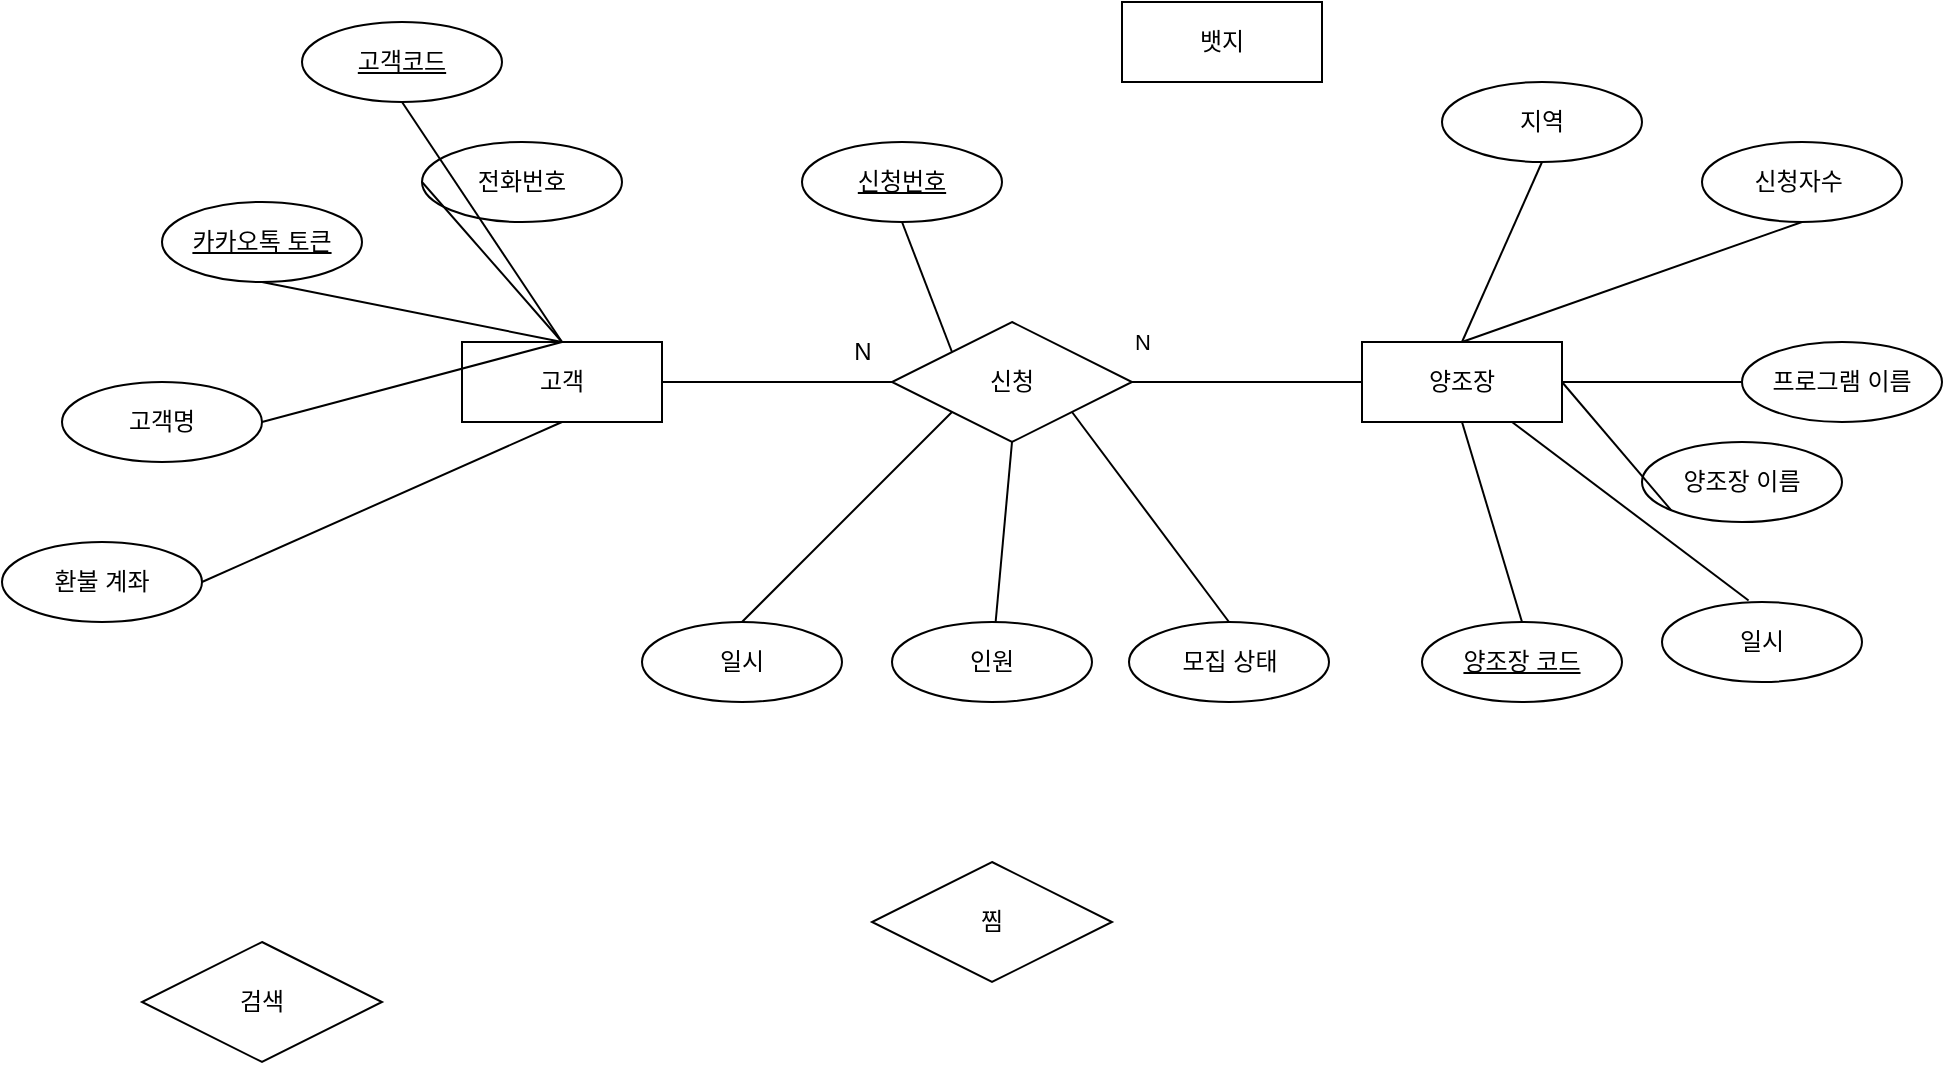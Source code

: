 <mxfile version="24.7.3" type="github" pages="2">
  <diagram name="페이지-1" id="Bsp12onA_xqV7UvDg2BH">
    <mxGraphModel dx="1710" dy="1926" grid="1" gridSize="10" guides="1" tooltips="1" connect="1" arrows="1" fold="1" page="1" pageScale="1" pageWidth="827" pageHeight="1169" math="0" shadow="0">
      <root>
        <mxCell id="0" />
        <mxCell id="1" parent="0" />
        <mxCell id="G7rOGNDQwOY-ZRssfHbT-2" value="고객" style="whiteSpace=wrap;html=1;align=center;" vertex="1" parent="1">
          <mxGeometry x="60" y="140" width="100" height="40" as="geometry" />
        </mxCell>
        <mxCell id="G7rOGNDQwOY-ZRssfHbT-4" value="양조장" style="whiteSpace=wrap;html=1;align=center;" vertex="1" parent="1">
          <mxGeometry x="510" y="140" width="100" height="40" as="geometry" />
        </mxCell>
        <mxCell id="G7rOGNDQwOY-ZRssfHbT-7" value="신청" style="shape=rhombus;perimeter=rhombusPerimeter;whiteSpace=wrap;html=1;align=center;" vertex="1" parent="1">
          <mxGeometry x="275" y="130" width="120" height="60" as="geometry" />
        </mxCell>
        <mxCell id="G7rOGNDQwOY-ZRssfHbT-8" value="찜" style="shape=rhombus;perimeter=rhombusPerimeter;whiteSpace=wrap;html=1;align=center;" vertex="1" parent="1">
          <mxGeometry x="265" y="400" width="120" height="60" as="geometry" />
        </mxCell>
        <mxCell id="G7rOGNDQwOY-ZRssfHbT-10" value="검색" style="shape=rhombus;perimeter=rhombusPerimeter;whiteSpace=wrap;html=1;align=center;" vertex="1" parent="1">
          <mxGeometry x="-100" y="440" width="120" height="60" as="geometry" />
        </mxCell>
        <mxCell id="G7rOGNDQwOY-ZRssfHbT-12" value="뱃지" style="whiteSpace=wrap;html=1;align=center;" vertex="1" parent="1">
          <mxGeometry x="390" y="-30" width="100" height="40" as="geometry" />
        </mxCell>
        <mxCell id="G7rOGNDQwOY-ZRssfHbT-14" value="모집 상태" style="ellipse;whiteSpace=wrap;html=1;align=center;" vertex="1" parent="1">
          <mxGeometry x="393.5" y="280" width="100" height="40" as="geometry" />
        </mxCell>
        <mxCell id="G7rOGNDQwOY-ZRssfHbT-15" value="신청자수&amp;nbsp;" style="ellipse;whiteSpace=wrap;html=1;align=center;" vertex="1" parent="1">
          <mxGeometry x="680" y="40" width="100" height="40" as="geometry" />
        </mxCell>
        <mxCell id="G7rOGNDQwOY-ZRssfHbT-16" value="양조장 이름" style="ellipse;whiteSpace=wrap;html=1;align=center;" vertex="1" parent="1">
          <mxGeometry x="650" y="190" width="100" height="40" as="geometry" />
        </mxCell>
        <mxCell id="G7rOGNDQwOY-ZRssfHbT-17" value="지역" style="ellipse;whiteSpace=wrap;html=1;align=center;" vertex="1" parent="1">
          <mxGeometry x="550" y="10" width="100" height="40" as="geometry" />
        </mxCell>
        <mxCell id="G7rOGNDQwOY-ZRssfHbT-18" value="프로그램 이름" style="ellipse;whiteSpace=wrap;html=1;align=center;" vertex="1" parent="1">
          <mxGeometry x="700" y="140" width="100" height="40" as="geometry" />
        </mxCell>
        <mxCell id="G7rOGNDQwOY-ZRssfHbT-21" value="일시" style="ellipse;whiteSpace=wrap;html=1;align=center;" vertex="1" parent="1">
          <mxGeometry x="150" y="280" width="100" height="40" as="geometry" />
        </mxCell>
        <mxCell id="G7rOGNDQwOY-ZRssfHbT-22" value="인원" style="ellipse;whiteSpace=wrap;html=1;align=center;" vertex="1" parent="1">
          <mxGeometry x="275" y="280" width="100" height="40" as="geometry" />
        </mxCell>
        <mxCell id="G7rOGNDQwOY-ZRssfHbT-23" value="" style="endArrow=none;html=1;rounded=0;exitX=0.5;exitY=0;exitDx=0;exitDy=0;entryX=0.5;entryY=1;entryDx=0;entryDy=0;" edge="1" parent="1" source="G7rOGNDQwOY-ZRssfHbT-4" target="G7rOGNDQwOY-ZRssfHbT-15">
          <mxGeometry relative="1" as="geometry">
            <mxPoint x="600" y="-50" as="sourcePoint" />
            <mxPoint x="760" y="-50" as="targetPoint" />
          </mxGeometry>
        </mxCell>
        <mxCell id="G7rOGNDQwOY-ZRssfHbT-24" value="" style="endArrow=none;html=1;rounded=0;exitX=0.5;exitY=0;exitDx=0;exitDy=0;entryX=0.5;entryY=1;entryDx=0;entryDy=0;" edge="1" parent="1" source="G7rOGNDQwOY-ZRssfHbT-4" target="G7rOGNDQwOY-ZRssfHbT-17">
          <mxGeometry relative="1" as="geometry">
            <mxPoint x="620" y="140" as="sourcePoint" />
            <mxPoint x="600" y="70" as="targetPoint" />
          </mxGeometry>
        </mxCell>
        <mxCell id="G7rOGNDQwOY-ZRssfHbT-26" value="" style="endArrow=none;html=1;rounded=0;exitX=1;exitY=0.5;exitDx=0;exitDy=0;entryX=0;entryY=1;entryDx=0;entryDy=0;" edge="1" parent="1" source="G7rOGNDQwOY-ZRssfHbT-4" target="G7rOGNDQwOY-ZRssfHbT-16">
          <mxGeometry relative="1" as="geometry">
            <mxPoint x="440" y="245" as="sourcePoint" />
            <mxPoint x="600" y="200" as="targetPoint" />
          </mxGeometry>
        </mxCell>
        <mxCell id="G7rOGNDQwOY-ZRssfHbT-28" value="" style="endArrow=none;html=1;rounded=0;entryX=0;entryY=0.5;entryDx=0;entryDy=0;exitX=1;exitY=0.5;exitDx=0;exitDy=0;" edge="1" parent="1" source="G7rOGNDQwOY-ZRssfHbT-4" target="G7rOGNDQwOY-ZRssfHbT-18">
          <mxGeometry relative="1" as="geometry">
            <mxPoint x="570" y="130" as="sourcePoint" />
            <mxPoint x="720" y="190" as="targetPoint" />
          </mxGeometry>
        </mxCell>
        <mxCell id="G7rOGNDQwOY-ZRssfHbT-29" value="" style="endArrow=none;html=1;rounded=0;entryX=0;entryY=0.5;entryDx=0;entryDy=0;" edge="1" parent="1" target="G7rOGNDQwOY-ZRssfHbT-7">
          <mxGeometry relative="1" as="geometry">
            <mxPoint x="160" y="160" as="sourcePoint" />
            <mxPoint x="395" y="150" as="targetPoint" />
          </mxGeometry>
        </mxCell>
        <mxCell id="G7rOGNDQwOY-ZRssfHbT-30" value="양조장 코드" style="ellipse;whiteSpace=wrap;html=1;align=center;fontStyle=4;" vertex="1" parent="1">
          <mxGeometry x="540" y="280" width="100" height="40" as="geometry" />
        </mxCell>
        <mxCell id="G7rOGNDQwOY-ZRssfHbT-31" value="" style="endArrow=none;html=1;rounded=0;exitX=0.5;exitY=1;exitDx=0;exitDy=0;entryX=0.5;entryY=0;entryDx=0;entryDy=0;" edge="1" parent="1" source="G7rOGNDQwOY-ZRssfHbT-4" target="G7rOGNDQwOY-ZRssfHbT-30">
          <mxGeometry relative="1" as="geometry">
            <mxPoint x="562.5" y="216" as="sourcePoint" />
            <mxPoint x="617.5" y="280" as="targetPoint" />
          </mxGeometry>
        </mxCell>
        <mxCell id="G7rOGNDQwOY-ZRssfHbT-34" value="고객명" style="ellipse;whiteSpace=wrap;html=1;align=center;" vertex="1" parent="1">
          <mxGeometry x="-140" y="160" width="100" height="40" as="geometry" />
        </mxCell>
        <mxCell id="G7rOGNDQwOY-ZRssfHbT-35" value="전화번호" style="ellipse;whiteSpace=wrap;html=1;align=center;" vertex="1" parent="1">
          <mxGeometry x="40" y="40" width="100" height="40" as="geometry" />
        </mxCell>
        <mxCell id="G7rOGNDQwOY-ZRssfHbT-36" value="환불 계좌" style="ellipse;whiteSpace=wrap;html=1;align=center;" vertex="1" parent="1">
          <mxGeometry x="-170" y="240" width="100" height="40" as="geometry" />
        </mxCell>
        <mxCell id="G7rOGNDQwOY-ZRssfHbT-37" value="" style="endArrow=none;html=1;rounded=0;exitX=1;exitY=0.5;exitDx=0;exitDy=0;entryX=0.5;entryY=0;entryDx=0;entryDy=0;" edge="1" parent="1" source="G7rOGNDQwOY-ZRssfHbT-34" target="G7rOGNDQwOY-ZRssfHbT-2">
          <mxGeometry relative="1" as="geometry">
            <mxPoint x="10" y="200" as="sourcePoint" />
            <mxPoint x="170" y="200" as="targetPoint" />
          </mxGeometry>
        </mxCell>
        <mxCell id="G7rOGNDQwOY-ZRssfHbT-39" value="" style="endArrow=none;html=1;rounded=0;exitX=0.5;exitY=1;exitDx=0;exitDy=0;entryX=0.5;entryY=0;entryDx=0;entryDy=0;" edge="1" parent="1" source="G7rOGNDQwOY-ZRssfHbT-44" target="G7rOGNDQwOY-ZRssfHbT-2">
          <mxGeometry relative="1" as="geometry">
            <mxPoint x="30" y="70" as="sourcePoint" />
            <mxPoint x="150" y="100" as="targetPoint" />
          </mxGeometry>
        </mxCell>
        <mxCell id="G7rOGNDQwOY-ZRssfHbT-40" value="" style="endArrow=none;html=1;rounded=0;exitX=0.5;exitY=0;exitDx=0;exitDy=0;entryX=0.5;entryY=1;entryDx=0;entryDy=0;" edge="1" parent="1" source="G7rOGNDQwOY-ZRssfHbT-2" target="G7rOGNDQwOY-ZRssfHbT-43">
          <mxGeometry relative="1" as="geometry">
            <mxPoint x="170" y="220" as="sourcePoint" />
            <mxPoint x="170" y="70" as="targetPoint" />
          </mxGeometry>
        </mxCell>
        <mxCell id="G7rOGNDQwOY-ZRssfHbT-41" value="" style="endArrow=none;html=1;rounded=0;exitX=0.5;exitY=0;exitDx=0;exitDy=0;entryX=0;entryY=0.5;entryDx=0;entryDy=0;" edge="1" parent="1" source="G7rOGNDQwOY-ZRssfHbT-2" target="G7rOGNDQwOY-ZRssfHbT-35">
          <mxGeometry relative="1" as="geometry">
            <mxPoint x="80" y="210" as="sourcePoint" />
            <mxPoint x="170" y="230" as="targetPoint" />
          </mxGeometry>
        </mxCell>
        <mxCell id="G7rOGNDQwOY-ZRssfHbT-42" value="" style="endArrow=none;html=1;rounded=0;exitX=1;exitY=0.5;exitDx=0;exitDy=0;entryX=0.5;entryY=1;entryDx=0;entryDy=0;" edge="1" parent="1" source="G7rOGNDQwOY-ZRssfHbT-36" target="G7rOGNDQwOY-ZRssfHbT-2">
          <mxGeometry relative="1" as="geometry">
            <mxPoint x="70" y="170" as="sourcePoint" />
            <mxPoint x="160" y="190" as="targetPoint" />
          </mxGeometry>
        </mxCell>
        <mxCell id="G7rOGNDQwOY-ZRssfHbT-43" value="고객코드" style="ellipse;whiteSpace=wrap;html=1;align=center;fontStyle=4;" vertex="1" parent="1">
          <mxGeometry x="-20" y="-20" width="100" height="40" as="geometry" />
        </mxCell>
        <mxCell id="G7rOGNDQwOY-ZRssfHbT-44" value="카카오톡 토큰" style="ellipse;whiteSpace=wrap;html=1;align=center;fontStyle=4;" vertex="1" parent="1">
          <mxGeometry x="-90" y="70" width="100" height="40" as="geometry" />
        </mxCell>
        <mxCell id="G7rOGNDQwOY-ZRssfHbT-45" value="" style="endArrow=none;html=1;rounded=0;exitX=1;exitY=0.5;exitDx=0;exitDy=0;" edge="1" parent="1" source="G7rOGNDQwOY-ZRssfHbT-7" target="G7rOGNDQwOY-ZRssfHbT-4">
          <mxGeometry relative="1" as="geometry">
            <mxPoint x="220" y="200" as="sourcePoint" />
            <mxPoint x="380" y="200" as="targetPoint" />
          </mxGeometry>
        </mxCell>
        <mxCell id="G7rOGNDQwOY-ZRssfHbT-49" value="N" style="edgeLabel;html=1;align=center;verticalAlign=middle;resizable=0;points=[];" vertex="1" connectable="0" parent="G7rOGNDQwOY-ZRssfHbT-45">
          <mxGeometry x="-0.552" y="-4" relative="1" as="geometry">
            <mxPoint x="-21" y="-24" as="offset" />
          </mxGeometry>
        </mxCell>
        <mxCell id="G7rOGNDQwOY-ZRssfHbT-46" value="일시" style="ellipse;whiteSpace=wrap;html=1;align=center;" vertex="1" parent="1">
          <mxGeometry x="660" y="270" width="100" height="40" as="geometry" />
        </mxCell>
        <mxCell id="G7rOGNDQwOY-ZRssfHbT-47" value="" style="endArrow=none;html=1;rounded=0;exitX=0.75;exitY=1;exitDx=0;exitDy=0;entryX=0.433;entryY=-0.019;entryDx=0;entryDy=0;entryPerimeter=0;" edge="1" parent="1" source="G7rOGNDQwOY-ZRssfHbT-4" target="G7rOGNDQwOY-ZRssfHbT-46">
          <mxGeometry relative="1" as="geometry">
            <mxPoint x="330" y="240" as="sourcePoint" />
            <mxPoint x="490" y="240" as="targetPoint" />
          </mxGeometry>
        </mxCell>
        <mxCell id="G7rOGNDQwOY-ZRssfHbT-48" value="N" style="text;html=1;align=center;verticalAlign=middle;resizable=0;points=[];autosize=1;strokeColor=none;fillColor=none;" vertex="1" parent="1">
          <mxGeometry x="245" y="130" width="30" height="30" as="geometry" />
        </mxCell>
        <mxCell id="G7rOGNDQwOY-ZRssfHbT-50" value="" style="endArrow=none;html=1;rounded=0;exitX=1;exitY=1;exitDx=0;exitDy=0;entryX=0.5;entryY=0;entryDx=0;entryDy=0;" edge="1" parent="1" source="G7rOGNDQwOY-ZRssfHbT-7" target="G7rOGNDQwOY-ZRssfHbT-14">
          <mxGeometry relative="1" as="geometry">
            <mxPoint x="440" y="200" as="sourcePoint" />
            <mxPoint x="470" y="300" as="targetPoint" />
          </mxGeometry>
        </mxCell>
        <mxCell id="G7rOGNDQwOY-ZRssfHbT-51" value="" style="endArrow=none;html=1;rounded=0;exitX=0.5;exitY=1;exitDx=0;exitDy=0;" edge="1" parent="1" source="G7rOGNDQwOY-ZRssfHbT-7" target="G7rOGNDQwOY-ZRssfHbT-22">
          <mxGeometry relative="1" as="geometry">
            <mxPoint x="375" y="210" as="sourcePoint" />
            <mxPoint x="405" y="310" as="targetPoint" />
          </mxGeometry>
        </mxCell>
        <mxCell id="G7rOGNDQwOY-ZRssfHbT-52" value="" style="endArrow=none;html=1;rounded=0;exitX=0;exitY=1;exitDx=0;exitDy=0;entryX=0.5;entryY=0;entryDx=0;entryDy=0;" edge="1" parent="1" source="G7rOGNDQwOY-ZRssfHbT-7" target="G7rOGNDQwOY-ZRssfHbT-21">
          <mxGeometry relative="1" as="geometry">
            <mxPoint x="245" y="220" as="sourcePoint" />
            <mxPoint x="275" y="320" as="targetPoint" />
          </mxGeometry>
        </mxCell>
        <mxCell id="G7rOGNDQwOY-ZRssfHbT-53" value="신청번호" style="ellipse;whiteSpace=wrap;html=1;align=center;fontStyle=4;" vertex="1" parent="1">
          <mxGeometry x="230" y="40" width="100" height="40" as="geometry" />
        </mxCell>
        <mxCell id="G7rOGNDQwOY-ZRssfHbT-54" value="" style="endArrow=none;html=1;rounded=0;exitX=0;exitY=0;exitDx=0;exitDy=0;entryX=0.5;entryY=1;entryDx=0;entryDy=0;" edge="1" parent="1" source="G7rOGNDQwOY-ZRssfHbT-7" target="G7rOGNDQwOY-ZRssfHbT-53">
          <mxGeometry relative="1" as="geometry">
            <mxPoint x="315" y="185" as="sourcePoint" />
            <mxPoint x="210" y="290" as="targetPoint" />
          </mxGeometry>
        </mxCell>
      </root>
    </mxGraphModel>
  </diagram>
  <diagram id="UHWGhuAb5Kh6q3SUySYL" name="페이지-2">
    <mxGraphModel dx="1761" dy="636" grid="1" gridSize="10" guides="1" tooltips="1" connect="1" arrows="1" fold="1" page="1" pageScale="1" pageWidth="827" pageHeight="1169" math="0" shadow="0">
      <root>
        <mxCell id="0" />
        <mxCell id="1" parent="0" />
        <mxCell id="tgbKhsKqeBOY08sB5KCQ-1" value="신청" style="shape=table;startSize=30;container=1;collapsible=1;childLayout=tableLayout;fixedRows=1;rowLines=0;fontStyle=1;align=center;resizeLast=1;html=1;" vertex="1" parent="1">
          <mxGeometry x="200" y="190" width="180" height="210" as="geometry">
            <mxRectangle x="200" y="190" width="60" height="30" as="alternateBounds" />
          </mxGeometry>
        </mxCell>
        <mxCell id="tgbKhsKqeBOY08sB5KCQ-2" value="" style="shape=tableRow;horizontal=0;startSize=0;swimlaneHead=0;swimlaneBody=0;fillColor=none;collapsible=0;dropTarget=0;points=[[0,0.5],[1,0.5]];portConstraint=eastwest;top=0;left=0;right=0;bottom=1;" vertex="1" parent="tgbKhsKqeBOY08sB5KCQ-1">
          <mxGeometry y="30" width="180" height="30" as="geometry" />
        </mxCell>
        <mxCell id="tgbKhsKqeBOY08sB5KCQ-3" value="PK" style="shape=partialRectangle;connectable=0;fillColor=none;top=0;left=0;bottom=0;right=0;fontStyle=1;overflow=hidden;whiteSpace=wrap;html=1;" vertex="1" parent="tgbKhsKqeBOY08sB5KCQ-2">
          <mxGeometry width="30" height="30" as="geometry">
            <mxRectangle width="30" height="30" as="alternateBounds" />
          </mxGeometry>
        </mxCell>
        <mxCell id="tgbKhsKqeBOY08sB5KCQ-4" value="신청번호" style="shape=partialRectangle;connectable=0;fillColor=none;top=0;left=0;bottom=0;right=0;align=left;spacingLeft=6;fontStyle=5;overflow=hidden;whiteSpace=wrap;html=1;" vertex="1" parent="tgbKhsKqeBOY08sB5KCQ-2">
          <mxGeometry x="30" width="150" height="30" as="geometry">
            <mxRectangle width="150" height="30" as="alternateBounds" />
          </mxGeometry>
        </mxCell>
        <mxCell id="tgbKhsKqeBOY08sB5KCQ-5" value="" style="shape=tableRow;horizontal=0;startSize=0;swimlaneHead=0;swimlaneBody=0;fillColor=none;collapsible=0;dropTarget=0;points=[[0,0.5],[1,0.5]];portConstraint=eastwest;top=0;left=0;right=0;bottom=0;" vertex="1" parent="tgbKhsKqeBOY08sB5KCQ-1">
          <mxGeometry y="60" width="180" height="30" as="geometry" />
        </mxCell>
        <mxCell id="tgbKhsKqeBOY08sB5KCQ-6" value="" style="shape=partialRectangle;connectable=0;fillColor=none;top=0;left=0;bottom=0;right=0;editable=1;overflow=hidden;whiteSpace=wrap;html=1;" vertex="1" parent="tgbKhsKqeBOY08sB5KCQ-5">
          <mxGeometry width="30" height="30" as="geometry">
            <mxRectangle width="30" height="30" as="alternateBounds" />
          </mxGeometry>
        </mxCell>
        <mxCell id="tgbKhsKqeBOY08sB5KCQ-7" value="신청 일자" style="shape=partialRectangle;connectable=0;fillColor=none;top=0;left=0;bottom=0;right=0;align=left;spacingLeft=6;overflow=hidden;whiteSpace=wrap;html=1;" vertex="1" parent="tgbKhsKqeBOY08sB5KCQ-5">
          <mxGeometry x="30" width="150" height="30" as="geometry">
            <mxRectangle width="150" height="30" as="alternateBounds" />
          </mxGeometry>
        </mxCell>
        <mxCell id="tgbKhsKqeBOY08sB5KCQ-8" value="" style="shape=tableRow;horizontal=0;startSize=0;swimlaneHead=0;swimlaneBody=0;fillColor=none;collapsible=0;dropTarget=0;points=[[0,0.5],[1,0.5]];portConstraint=eastwest;top=0;left=0;right=0;bottom=0;" vertex="1" parent="tgbKhsKqeBOY08sB5KCQ-1">
          <mxGeometry y="90" width="180" height="30" as="geometry" />
        </mxCell>
        <mxCell id="tgbKhsKqeBOY08sB5KCQ-9" value="" style="shape=partialRectangle;connectable=0;fillColor=none;top=0;left=0;bottom=0;right=0;editable=1;overflow=hidden;whiteSpace=wrap;html=1;" vertex="1" parent="tgbKhsKqeBOY08sB5KCQ-8">
          <mxGeometry width="30" height="30" as="geometry">
            <mxRectangle width="30" height="30" as="alternateBounds" />
          </mxGeometry>
        </mxCell>
        <mxCell id="tgbKhsKqeBOY08sB5KCQ-10" value="신청 인원" style="shape=partialRectangle;connectable=0;fillColor=none;top=0;left=0;bottom=0;right=0;align=left;spacingLeft=6;overflow=hidden;whiteSpace=wrap;html=1;" vertex="1" parent="tgbKhsKqeBOY08sB5KCQ-8">
          <mxGeometry x="30" width="150" height="30" as="geometry">
            <mxRectangle width="150" height="30" as="alternateBounds" />
          </mxGeometry>
        </mxCell>
        <mxCell id="tgbKhsKqeBOY08sB5KCQ-11" value="" style="shape=tableRow;horizontal=0;startSize=0;swimlaneHead=0;swimlaneBody=0;fillColor=none;collapsible=0;dropTarget=0;points=[[0,0.5],[1,0.5]];portConstraint=eastwest;top=0;left=0;right=0;bottom=0;strokeColor=inherit;" vertex="1" parent="tgbKhsKqeBOY08sB5KCQ-1">
          <mxGeometry y="120" width="180" height="30" as="geometry" />
        </mxCell>
        <mxCell id="tgbKhsKqeBOY08sB5KCQ-12" value="" style="shape=partialRectangle;connectable=0;fillColor=none;top=0;left=0;bottom=0;right=0;editable=1;overflow=hidden;whiteSpace=wrap;html=1;" vertex="1" parent="tgbKhsKqeBOY08sB5KCQ-11">
          <mxGeometry width="30" height="30" as="geometry">
            <mxRectangle width="30" height="30" as="alternateBounds" />
          </mxGeometry>
        </mxCell>
        <mxCell id="tgbKhsKqeBOY08sB5KCQ-13" value="모집 상태?" style="shape=partialRectangle;connectable=0;fillColor=none;top=0;left=0;bottom=0;right=0;align=left;spacingLeft=6;overflow=hidden;whiteSpace=wrap;html=1;" vertex="1" parent="tgbKhsKqeBOY08sB5KCQ-11">
          <mxGeometry x="30" width="150" height="30" as="geometry">
            <mxRectangle width="150" height="30" as="alternateBounds" />
          </mxGeometry>
        </mxCell>
        <mxCell id="tgbKhsKqeBOY08sB5KCQ-63" value="" style="shape=tableRow;horizontal=0;startSize=0;swimlaneHead=0;swimlaneBody=0;fillColor=none;collapsible=0;dropTarget=0;points=[[0,0.5],[1,0.5]];portConstraint=eastwest;top=0;left=0;right=0;bottom=0;" vertex="1" parent="tgbKhsKqeBOY08sB5KCQ-1">
          <mxGeometry y="150" width="180" height="30" as="geometry" />
        </mxCell>
        <mxCell id="tgbKhsKqeBOY08sB5KCQ-64" value="FK" style="shape=partialRectangle;connectable=0;fillColor=none;top=0;left=0;bottom=0;right=0;editable=1;overflow=hidden;whiteSpace=wrap;html=1;" vertex="1" parent="tgbKhsKqeBOY08sB5KCQ-63">
          <mxGeometry width="30" height="30" as="geometry">
            <mxRectangle width="30" height="30" as="alternateBounds" />
          </mxGeometry>
        </mxCell>
        <mxCell id="tgbKhsKqeBOY08sB5KCQ-65" value="양조장 번호" style="shape=partialRectangle;connectable=0;fillColor=none;top=0;left=0;bottom=0;right=0;align=left;spacingLeft=6;overflow=hidden;whiteSpace=wrap;html=1;" vertex="1" parent="tgbKhsKqeBOY08sB5KCQ-63">
          <mxGeometry x="30" width="150" height="30" as="geometry">
            <mxRectangle width="150" height="30" as="alternateBounds" />
          </mxGeometry>
        </mxCell>
        <mxCell id="tgbKhsKqeBOY08sB5KCQ-66" value="" style="shape=tableRow;horizontal=0;startSize=0;swimlaneHead=0;swimlaneBody=0;fillColor=none;collapsible=0;dropTarget=0;points=[[0,0.5],[1,0.5]];portConstraint=eastwest;top=0;left=0;right=0;bottom=0;" vertex="1" parent="tgbKhsKqeBOY08sB5KCQ-1">
          <mxGeometry y="180" width="180" height="30" as="geometry" />
        </mxCell>
        <mxCell id="tgbKhsKqeBOY08sB5KCQ-67" value="FK" style="shape=partialRectangle;connectable=0;fillColor=none;top=0;left=0;bottom=0;right=0;editable=1;overflow=hidden;whiteSpace=wrap;html=1;" vertex="1" parent="tgbKhsKqeBOY08sB5KCQ-66">
          <mxGeometry width="30" height="30" as="geometry">
            <mxRectangle width="30" height="30" as="alternateBounds" />
          </mxGeometry>
        </mxCell>
        <mxCell id="tgbKhsKqeBOY08sB5KCQ-68" value="회원번호" style="shape=partialRectangle;connectable=0;fillColor=none;top=0;left=0;bottom=0;right=0;align=left;spacingLeft=6;overflow=hidden;whiteSpace=wrap;html=1;" vertex="1" parent="tgbKhsKqeBOY08sB5KCQ-66">
          <mxGeometry x="30" width="150" height="30" as="geometry">
            <mxRectangle width="150" height="30" as="alternateBounds" />
          </mxGeometry>
        </mxCell>
        <mxCell id="tgbKhsKqeBOY08sB5KCQ-14" value="고객" style="shape=table;startSize=30;container=1;collapsible=1;childLayout=tableLayout;fixedRows=1;rowLines=0;fontStyle=1;align=center;resizeLast=1;html=1;" vertex="1" parent="1">
          <mxGeometry x="-80" y="190" width="180" height="210" as="geometry" />
        </mxCell>
        <mxCell id="tgbKhsKqeBOY08sB5KCQ-15" value="" style="shape=tableRow;horizontal=0;startSize=0;swimlaneHead=0;swimlaneBody=0;fillColor=none;collapsible=0;dropTarget=0;points=[[0,0.5],[1,0.5]];portConstraint=eastwest;top=0;left=0;right=0;bottom=1;" vertex="1" parent="tgbKhsKqeBOY08sB5KCQ-14">
          <mxGeometry y="30" width="180" height="30" as="geometry" />
        </mxCell>
        <mxCell id="tgbKhsKqeBOY08sB5KCQ-16" value="PK" style="shape=partialRectangle;connectable=0;fillColor=none;top=0;left=0;bottom=0;right=0;fontStyle=1;overflow=hidden;whiteSpace=wrap;html=1;" vertex="1" parent="tgbKhsKqeBOY08sB5KCQ-15">
          <mxGeometry width="30" height="30" as="geometry">
            <mxRectangle width="30" height="30" as="alternateBounds" />
          </mxGeometry>
        </mxCell>
        <mxCell id="tgbKhsKqeBOY08sB5KCQ-17" value="회원 번호" style="shape=partialRectangle;connectable=0;fillColor=none;top=0;left=0;bottom=0;right=0;align=left;spacingLeft=6;fontStyle=5;overflow=hidden;whiteSpace=wrap;html=1;" vertex="1" parent="tgbKhsKqeBOY08sB5KCQ-15">
          <mxGeometry x="30" width="150" height="30" as="geometry">
            <mxRectangle width="150" height="30" as="alternateBounds" />
          </mxGeometry>
        </mxCell>
        <mxCell id="tgbKhsKqeBOY08sB5KCQ-18" value="" style="shape=tableRow;horizontal=0;startSize=0;swimlaneHead=0;swimlaneBody=0;fillColor=none;collapsible=0;dropTarget=0;points=[[0,0.5],[1,0.5]];portConstraint=eastwest;top=0;left=0;right=0;bottom=0;" vertex="1" parent="tgbKhsKqeBOY08sB5KCQ-14">
          <mxGeometry y="60" width="180" height="30" as="geometry" />
        </mxCell>
        <mxCell id="tgbKhsKqeBOY08sB5KCQ-19" value="" style="shape=partialRectangle;connectable=0;fillColor=none;top=0;left=0;bottom=0;right=0;editable=1;overflow=hidden;whiteSpace=wrap;html=1;" vertex="1" parent="tgbKhsKqeBOY08sB5KCQ-18">
          <mxGeometry width="30" height="30" as="geometry">
            <mxRectangle width="30" height="30" as="alternateBounds" />
          </mxGeometry>
        </mxCell>
        <mxCell id="tgbKhsKqeBOY08sB5KCQ-20" value="전화번호" style="shape=partialRectangle;connectable=0;fillColor=none;top=0;left=0;bottom=0;right=0;align=left;spacingLeft=6;overflow=hidden;whiteSpace=wrap;html=1;" vertex="1" parent="tgbKhsKqeBOY08sB5KCQ-18">
          <mxGeometry x="30" width="150" height="30" as="geometry">
            <mxRectangle width="150" height="30" as="alternateBounds" />
          </mxGeometry>
        </mxCell>
        <mxCell id="tgbKhsKqeBOY08sB5KCQ-21" value="" style="shape=tableRow;horizontal=0;startSize=0;swimlaneHead=0;swimlaneBody=0;fillColor=none;collapsible=0;dropTarget=0;points=[[0,0.5],[1,0.5]];portConstraint=eastwest;top=0;left=0;right=0;bottom=0;" vertex="1" parent="tgbKhsKqeBOY08sB5KCQ-14">
          <mxGeometry y="90" width="180" height="30" as="geometry" />
        </mxCell>
        <mxCell id="tgbKhsKqeBOY08sB5KCQ-22" value="" style="shape=partialRectangle;connectable=0;fillColor=none;top=0;left=0;bottom=0;right=0;editable=1;overflow=hidden;whiteSpace=wrap;html=1;" vertex="1" parent="tgbKhsKqeBOY08sB5KCQ-21">
          <mxGeometry width="30" height="30" as="geometry">
            <mxRectangle width="30" height="30" as="alternateBounds" />
          </mxGeometry>
        </mxCell>
        <mxCell id="tgbKhsKqeBOY08sB5KCQ-23" value="뱃지" style="shape=partialRectangle;connectable=0;fillColor=none;top=0;left=0;bottom=0;right=0;align=left;spacingLeft=6;overflow=hidden;whiteSpace=wrap;html=1;" vertex="1" parent="tgbKhsKqeBOY08sB5KCQ-21">
          <mxGeometry x="30" width="150" height="30" as="geometry">
            <mxRectangle width="150" height="30" as="alternateBounds" />
          </mxGeometry>
        </mxCell>
        <mxCell id="tgbKhsKqeBOY08sB5KCQ-24" value="" style="shape=tableRow;horizontal=0;startSize=0;swimlaneHead=0;swimlaneBody=0;fillColor=none;collapsible=0;dropTarget=0;points=[[0,0.5],[1,0.5]];portConstraint=eastwest;top=0;left=0;right=0;bottom=0;" vertex="1" parent="tgbKhsKqeBOY08sB5KCQ-14">
          <mxGeometry y="120" width="180" height="30" as="geometry" />
        </mxCell>
        <mxCell id="tgbKhsKqeBOY08sB5KCQ-25" value="" style="shape=partialRectangle;connectable=0;fillColor=none;top=0;left=0;bottom=0;right=0;editable=1;overflow=hidden;whiteSpace=wrap;html=1;" vertex="1" parent="tgbKhsKqeBOY08sB5KCQ-24">
          <mxGeometry width="30" height="30" as="geometry">
            <mxRectangle width="30" height="30" as="alternateBounds" />
          </mxGeometry>
        </mxCell>
        <mxCell id="tgbKhsKqeBOY08sB5KCQ-26" value="고객명" style="shape=partialRectangle;connectable=0;fillColor=none;top=0;left=0;bottom=0;right=0;align=left;spacingLeft=6;overflow=hidden;whiteSpace=wrap;html=1;" vertex="1" parent="tgbKhsKqeBOY08sB5KCQ-24">
          <mxGeometry x="30" width="150" height="30" as="geometry">
            <mxRectangle width="150" height="30" as="alternateBounds" />
          </mxGeometry>
        </mxCell>
        <mxCell id="tgbKhsKqeBOY08sB5KCQ-54" value="" style="shape=tableRow;horizontal=0;startSize=0;swimlaneHead=0;swimlaneBody=0;fillColor=none;collapsible=0;dropTarget=0;points=[[0,0.5],[1,0.5]];portConstraint=eastwest;top=0;left=0;right=0;bottom=0;" vertex="1" parent="tgbKhsKqeBOY08sB5KCQ-14">
          <mxGeometry y="150" width="180" height="30" as="geometry" />
        </mxCell>
        <mxCell id="tgbKhsKqeBOY08sB5KCQ-55" value="" style="shape=partialRectangle;connectable=0;fillColor=none;top=0;left=0;bottom=0;right=0;editable=1;overflow=hidden;whiteSpace=wrap;html=1;" vertex="1" parent="tgbKhsKqeBOY08sB5KCQ-54">
          <mxGeometry width="30" height="30" as="geometry">
            <mxRectangle width="30" height="30" as="alternateBounds" />
          </mxGeometry>
        </mxCell>
        <mxCell id="tgbKhsKqeBOY08sB5KCQ-56" value="환불계좌" style="shape=partialRectangle;connectable=0;fillColor=none;top=0;left=0;bottom=0;right=0;align=left;spacingLeft=6;overflow=hidden;whiteSpace=wrap;html=1;" vertex="1" parent="tgbKhsKqeBOY08sB5KCQ-54">
          <mxGeometry x="30" width="150" height="30" as="geometry">
            <mxRectangle width="150" height="30" as="alternateBounds" />
          </mxGeometry>
        </mxCell>
        <mxCell id="tgbKhsKqeBOY08sB5KCQ-112" value="" style="shape=tableRow;horizontal=0;startSize=0;swimlaneHead=0;swimlaneBody=0;fillColor=none;collapsible=0;dropTarget=0;points=[[0,0.5],[1,0.5]];portConstraint=eastwest;top=0;left=0;right=0;bottom=0;" vertex="1" parent="tgbKhsKqeBOY08sB5KCQ-14">
          <mxGeometry y="180" width="180" height="30" as="geometry" />
        </mxCell>
        <mxCell id="tgbKhsKqeBOY08sB5KCQ-113" value="" style="shape=partialRectangle;connectable=0;fillColor=none;top=0;left=0;bottom=0;right=0;editable=1;overflow=hidden;whiteSpace=wrap;html=1;" vertex="1" parent="tgbKhsKqeBOY08sB5KCQ-112">
          <mxGeometry width="30" height="30" as="geometry">
            <mxRectangle width="30" height="30" as="alternateBounds" />
          </mxGeometry>
        </mxCell>
        <mxCell id="tgbKhsKqeBOY08sB5KCQ-114" value="카카오톡 토큰" style="shape=partialRectangle;connectable=0;fillColor=none;top=0;left=0;bottom=0;right=0;align=left;spacingLeft=6;overflow=hidden;whiteSpace=wrap;html=1;" vertex="1" parent="tgbKhsKqeBOY08sB5KCQ-112">
          <mxGeometry x="30" width="150" height="30" as="geometry">
            <mxRectangle width="150" height="30" as="alternateBounds" />
          </mxGeometry>
        </mxCell>
        <mxCell id="tgbKhsKqeBOY08sB5KCQ-28" value="찜" style="shape=table;startSize=30;container=1;collapsible=1;childLayout=tableLayout;fixedRows=1;rowLines=0;fontStyle=1;align=center;resizeLast=1;html=1;" vertex="1" parent="1">
          <mxGeometry x="200" y="500" width="180" height="120" as="geometry" />
        </mxCell>
        <mxCell id="tgbKhsKqeBOY08sB5KCQ-29" value="" style="shape=tableRow;horizontal=0;startSize=0;swimlaneHead=0;swimlaneBody=0;fillColor=none;collapsible=0;dropTarget=0;points=[[0,0.5],[1,0.5]];portConstraint=eastwest;top=0;left=0;right=0;bottom=1;" vertex="1" parent="tgbKhsKqeBOY08sB5KCQ-28">
          <mxGeometry y="30" width="180" height="30" as="geometry" />
        </mxCell>
        <mxCell id="tgbKhsKqeBOY08sB5KCQ-30" value="PK" style="shape=partialRectangle;connectable=0;fillColor=none;top=0;left=0;bottom=0;right=0;fontStyle=1;overflow=hidden;whiteSpace=wrap;html=1;" vertex="1" parent="tgbKhsKqeBOY08sB5KCQ-29">
          <mxGeometry width="30" height="30" as="geometry">
            <mxRectangle width="30" height="30" as="alternateBounds" />
          </mxGeometry>
        </mxCell>
        <mxCell id="tgbKhsKqeBOY08sB5KCQ-31" value="찜 번호" style="shape=partialRectangle;connectable=0;fillColor=none;top=0;left=0;bottom=0;right=0;align=left;spacingLeft=6;fontStyle=5;overflow=hidden;whiteSpace=wrap;html=1;" vertex="1" parent="tgbKhsKqeBOY08sB5KCQ-29">
          <mxGeometry x="30" width="150" height="30" as="geometry">
            <mxRectangle width="150" height="30" as="alternateBounds" />
          </mxGeometry>
        </mxCell>
        <mxCell id="tgbKhsKqeBOY08sB5KCQ-32" value="" style="shape=tableRow;horizontal=0;startSize=0;swimlaneHead=0;swimlaneBody=0;fillColor=none;collapsible=0;dropTarget=0;points=[[0,0.5],[1,0.5]];portConstraint=eastwest;top=0;left=0;right=0;bottom=0;" vertex="1" parent="tgbKhsKqeBOY08sB5KCQ-28">
          <mxGeometry y="60" width="180" height="30" as="geometry" />
        </mxCell>
        <mxCell id="tgbKhsKqeBOY08sB5KCQ-33" value="" style="shape=partialRectangle;connectable=0;fillColor=none;top=0;left=0;bottom=0;right=0;editable=1;overflow=hidden;whiteSpace=wrap;html=1;" vertex="1" parent="tgbKhsKqeBOY08sB5KCQ-32">
          <mxGeometry width="30" height="30" as="geometry">
            <mxRectangle width="30" height="30" as="alternateBounds" />
          </mxGeometry>
        </mxCell>
        <mxCell id="tgbKhsKqeBOY08sB5KCQ-34" value="양조장 번호" style="shape=partialRectangle;connectable=0;fillColor=none;top=0;left=0;bottom=0;right=0;align=left;spacingLeft=6;overflow=hidden;whiteSpace=wrap;html=1;" vertex="1" parent="tgbKhsKqeBOY08sB5KCQ-32">
          <mxGeometry x="30" width="150" height="30" as="geometry">
            <mxRectangle width="150" height="30" as="alternateBounds" />
          </mxGeometry>
        </mxCell>
        <mxCell id="tgbKhsKqeBOY08sB5KCQ-35" value="" style="shape=tableRow;horizontal=0;startSize=0;swimlaneHead=0;swimlaneBody=0;fillColor=none;collapsible=0;dropTarget=0;points=[[0,0.5],[1,0.5]];portConstraint=eastwest;top=0;left=0;right=0;bottom=0;" vertex="1" parent="tgbKhsKqeBOY08sB5KCQ-28">
          <mxGeometry y="90" width="180" height="30" as="geometry" />
        </mxCell>
        <mxCell id="tgbKhsKqeBOY08sB5KCQ-36" value="" style="shape=partialRectangle;connectable=0;fillColor=none;top=0;left=0;bottom=0;right=0;editable=1;overflow=hidden;whiteSpace=wrap;html=1;" vertex="1" parent="tgbKhsKqeBOY08sB5KCQ-35">
          <mxGeometry width="30" height="30" as="geometry">
            <mxRectangle width="30" height="30" as="alternateBounds" />
          </mxGeometry>
        </mxCell>
        <mxCell id="tgbKhsKqeBOY08sB5KCQ-37" value="회원 번호" style="shape=partialRectangle;connectable=0;fillColor=none;top=0;left=0;bottom=0;right=0;align=left;spacingLeft=6;overflow=hidden;whiteSpace=wrap;html=1;" vertex="1" parent="tgbKhsKqeBOY08sB5KCQ-35">
          <mxGeometry x="30" width="150" height="30" as="geometry">
            <mxRectangle width="150" height="30" as="alternateBounds" />
          </mxGeometry>
        </mxCell>
        <mxCell id="tgbKhsKqeBOY08sB5KCQ-41" value="양조장" style="shape=table;startSize=30;container=1;collapsible=1;childLayout=tableLayout;fixedRows=1;rowLines=0;fontStyle=1;align=center;resizeLast=1;html=1;" vertex="1" parent="1">
          <mxGeometry x="550" y="190" width="180" height="150" as="geometry" />
        </mxCell>
        <mxCell id="tgbKhsKqeBOY08sB5KCQ-42" value="" style="shape=tableRow;horizontal=0;startSize=0;swimlaneHead=0;swimlaneBody=0;fillColor=none;collapsible=0;dropTarget=0;points=[[0,0.5],[1,0.5]];portConstraint=eastwest;top=0;left=0;right=0;bottom=1;" vertex="1" parent="tgbKhsKqeBOY08sB5KCQ-41">
          <mxGeometry y="30" width="180" height="30" as="geometry" />
        </mxCell>
        <mxCell id="tgbKhsKqeBOY08sB5KCQ-43" value="PK" style="shape=partialRectangle;connectable=0;fillColor=none;top=0;left=0;bottom=0;right=0;fontStyle=1;overflow=hidden;whiteSpace=wrap;html=1;" vertex="1" parent="tgbKhsKqeBOY08sB5KCQ-42">
          <mxGeometry width="30" height="30" as="geometry">
            <mxRectangle width="30" height="30" as="alternateBounds" />
          </mxGeometry>
        </mxCell>
        <mxCell id="tgbKhsKqeBOY08sB5KCQ-44" value="양조장 번호" style="shape=partialRectangle;connectable=0;fillColor=none;top=0;left=0;bottom=0;right=0;align=left;spacingLeft=6;fontStyle=5;overflow=hidden;whiteSpace=wrap;html=1;" vertex="1" parent="tgbKhsKqeBOY08sB5KCQ-42">
          <mxGeometry x="30" width="150" height="30" as="geometry">
            <mxRectangle width="150" height="30" as="alternateBounds" />
          </mxGeometry>
        </mxCell>
        <mxCell id="tgbKhsKqeBOY08sB5KCQ-45" value="" style="shape=tableRow;horizontal=0;startSize=0;swimlaneHead=0;swimlaneBody=0;fillColor=none;collapsible=0;dropTarget=0;points=[[0,0.5],[1,0.5]];portConstraint=eastwest;top=0;left=0;right=0;bottom=0;" vertex="1" parent="tgbKhsKqeBOY08sB5KCQ-41">
          <mxGeometry y="60" width="180" height="30" as="geometry" />
        </mxCell>
        <mxCell id="tgbKhsKqeBOY08sB5KCQ-46" value="FK" style="shape=partialRectangle;connectable=0;fillColor=none;top=0;left=0;bottom=0;right=0;editable=1;overflow=hidden;whiteSpace=wrap;html=1;" vertex="1" parent="tgbKhsKqeBOY08sB5KCQ-45">
          <mxGeometry width="30" height="30" as="geometry">
            <mxRectangle width="30" height="30" as="alternateBounds" />
          </mxGeometry>
        </mxCell>
        <mxCell id="tgbKhsKqeBOY08sB5KCQ-47" value="양조장 정보" style="shape=partialRectangle;connectable=0;fillColor=none;top=0;left=0;bottom=0;right=0;align=left;spacingLeft=6;overflow=hidden;whiteSpace=wrap;html=1;" vertex="1" parent="tgbKhsKqeBOY08sB5KCQ-45">
          <mxGeometry x="30" width="150" height="30" as="geometry">
            <mxRectangle width="150" height="30" as="alternateBounds" />
          </mxGeometry>
        </mxCell>
        <mxCell id="tgbKhsKqeBOY08sB5KCQ-48" value="" style="shape=tableRow;horizontal=0;startSize=0;swimlaneHead=0;swimlaneBody=0;fillColor=none;collapsible=0;dropTarget=0;points=[[0,0.5],[1,0.5]];portConstraint=eastwest;top=0;left=0;right=0;bottom=0;" vertex="1" parent="tgbKhsKqeBOY08sB5KCQ-41">
          <mxGeometry y="90" width="180" height="30" as="geometry" />
        </mxCell>
        <mxCell id="tgbKhsKqeBOY08sB5KCQ-49" value="" style="shape=partialRectangle;connectable=0;fillColor=none;top=0;left=0;bottom=0;right=0;editable=1;overflow=hidden;whiteSpace=wrap;html=1;" vertex="1" parent="tgbKhsKqeBOY08sB5KCQ-48">
          <mxGeometry width="30" height="30" as="geometry">
            <mxRectangle width="30" height="30" as="alternateBounds" />
          </mxGeometry>
        </mxCell>
        <mxCell id="tgbKhsKqeBOY08sB5KCQ-50" value="신청인원?" style="shape=partialRectangle;connectable=0;fillColor=none;top=0;left=0;bottom=0;right=0;align=left;spacingLeft=6;overflow=hidden;whiteSpace=wrap;html=1;" vertex="1" parent="tgbKhsKqeBOY08sB5KCQ-48">
          <mxGeometry x="30" width="150" height="30" as="geometry">
            <mxRectangle width="150" height="30" as="alternateBounds" />
          </mxGeometry>
        </mxCell>
        <mxCell id="tgbKhsKqeBOY08sB5KCQ-51" value="" style="shape=tableRow;horizontal=0;startSize=0;swimlaneHead=0;swimlaneBody=0;fillColor=none;collapsible=0;dropTarget=0;points=[[0,0.5],[1,0.5]];portConstraint=eastwest;top=0;left=0;right=0;bottom=0;" vertex="1" parent="tgbKhsKqeBOY08sB5KCQ-41">
          <mxGeometry y="120" width="180" height="30" as="geometry" />
        </mxCell>
        <mxCell id="tgbKhsKqeBOY08sB5KCQ-52" value="" style="shape=partialRectangle;connectable=0;fillColor=none;top=0;left=0;bottom=0;right=0;editable=1;overflow=hidden;whiteSpace=wrap;html=1;" vertex="1" parent="tgbKhsKqeBOY08sB5KCQ-51">
          <mxGeometry width="30" height="30" as="geometry">
            <mxRectangle width="30" height="30" as="alternateBounds" />
          </mxGeometry>
        </mxCell>
        <mxCell id="tgbKhsKqeBOY08sB5KCQ-53" value="모집 상태?" style="shape=partialRectangle;connectable=0;fillColor=none;top=0;left=0;bottom=0;right=0;align=left;spacingLeft=6;overflow=hidden;whiteSpace=wrap;html=1;" vertex="1" parent="tgbKhsKqeBOY08sB5KCQ-51">
          <mxGeometry x="30" width="150" height="30" as="geometry">
            <mxRectangle width="150" height="30" as="alternateBounds" />
          </mxGeometry>
        </mxCell>
        <mxCell id="tgbKhsKqeBOY08sB5KCQ-69" value="" style="edgeStyle=entityRelationEdgeStyle;fontSize=12;html=1;endArrow=ERzeroToMany;startArrow=ERmandOne;rounded=0;entryX=0;entryY=0.5;entryDx=0;entryDy=0;exitX=1;exitY=0.5;exitDx=0;exitDy=0;" edge="1" parent="1" source="tgbKhsKqeBOY08sB5KCQ-15" target="tgbKhsKqeBOY08sB5KCQ-66">
          <mxGeometry width="100" height="100" relative="1" as="geometry">
            <mxPoint x="370" y="460" as="sourcePoint" />
            <mxPoint x="470" y="360" as="targetPoint" />
          </mxGeometry>
        </mxCell>
        <mxCell id="tgbKhsKqeBOY08sB5KCQ-70" value="" style="edgeStyle=entityRelationEdgeStyle;fontSize=12;html=1;endArrow=ERzeroToMany;startArrow=ERmandOne;rounded=0;entryX=1;entryY=0.5;entryDx=0;entryDy=0;exitX=0;exitY=0.5;exitDx=0;exitDy=0;" edge="1" parent="1" source="tgbKhsKqeBOY08sB5KCQ-42" target="tgbKhsKqeBOY08sB5KCQ-63">
          <mxGeometry width="100" height="100" relative="1" as="geometry">
            <mxPoint x="320" y="435" as="sourcePoint" />
            <mxPoint x="420" y="585" as="targetPoint" />
          </mxGeometry>
        </mxCell>
        <mxCell id="tgbKhsKqeBOY08sB5KCQ-71" value="" style="edgeStyle=entityRelationEdgeStyle;fontSize=12;html=1;endArrow=ERzeroToMany;startArrow=ERmandOne;rounded=0;entryX=0;entryY=0.5;entryDx=0;entryDy=0;exitX=0.444;exitY=1.333;exitDx=0;exitDy=0;exitPerimeter=0;" edge="1" parent="1" target="tgbKhsKqeBOY08sB5KCQ-35">
          <mxGeometry width="100" height="100" relative="1" as="geometry">
            <mxPoint x="100.0" y="234.99" as="sourcePoint" />
            <mxPoint x="300.08" y="430" as="targetPoint" />
            <Array as="points">
              <mxPoint x="140.08" y="420" />
              <mxPoint x="50.08" y="470" />
              <mxPoint x="160.08" y="540" />
            </Array>
          </mxGeometry>
        </mxCell>
        <mxCell id="tgbKhsKqeBOY08sB5KCQ-73" value="" style="edgeStyle=entityRelationEdgeStyle;fontSize=12;html=1;endArrow=ERzeroToMany;startArrow=ERmandOne;rounded=0;entryX=1;entryY=0.5;entryDx=0;entryDy=0;" edge="1" parent="1" source="tgbKhsKqeBOY08sB5KCQ-42" target="tgbKhsKqeBOY08sB5KCQ-32">
          <mxGeometry width="100" height="100" relative="1" as="geometry">
            <mxPoint x="640" y="350" as="sourcePoint" />
            <mxPoint x="210" y="615" as="targetPoint" />
            <Array as="points">
              <mxPoint x="640" y="350" />
              <mxPoint x="50" y="605" />
              <mxPoint x="-40" y="655" />
              <mxPoint x="70" y="725" />
            </Array>
          </mxGeometry>
        </mxCell>
        <mxCell id="tgbKhsKqeBOY08sB5KCQ-74" value="양조장 정보" style="shape=table;startSize=30;container=1;collapsible=1;childLayout=tableLayout;fixedRows=1;rowLines=0;fontStyle=1;align=center;resizeLast=1;html=1;" vertex="1" parent="1">
          <mxGeometry x="870" y="190" width="180" height="240" as="geometry" />
        </mxCell>
        <mxCell id="tgbKhsKqeBOY08sB5KCQ-75" value="" style="shape=tableRow;horizontal=0;startSize=0;swimlaneHead=0;swimlaneBody=0;fillColor=none;collapsible=0;dropTarget=0;points=[[0,0.5],[1,0.5]];portConstraint=eastwest;top=0;left=0;right=0;bottom=1;" vertex="1" parent="tgbKhsKqeBOY08sB5KCQ-74">
          <mxGeometry y="30" width="180" height="30" as="geometry" />
        </mxCell>
        <mxCell id="tgbKhsKqeBOY08sB5KCQ-76" value="PK" style="shape=partialRectangle;connectable=0;fillColor=none;top=0;left=0;bottom=0;right=0;fontStyle=1;overflow=hidden;whiteSpace=wrap;html=1;" vertex="1" parent="tgbKhsKqeBOY08sB5KCQ-75">
          <mxGeometry width="30" height="30" as="geometry">
            <mxRectangle width="30" height="30" as="alternateBounds" />
          </mxGeometry>
        </mxCell>
        <mxCell id="tgbKhsKqeBOY08sB5KCQ-77" value="양조장 정보" style="shape=partialRectangle;connectable=0;fillColor=none;top=0;left=0;bottom=0;right=0;align=left;spacingLeft=6;fontStyle=5;overflow=hidden;whiteSpace=wrap;html=1;" vertex="1" parent="tgbKhsKqeBOY08sB5KCQ-75">
          <mxGeometry x="30" width="150" height="30" as="geometry">
            <mxRectangle width="150" height="30" as="alternateBounds" />
          </mxGeometry>
        </mxCell>
        <mxCell id="tgbKhsKqeBOY08sB5KCQ-78" value="" style="shape=tableRow;horizontal=0;startSize=0;swimlaneHead=0;swimlaneBody=0;fillColor=none;collapsible=0;dropTarget=0;points=[[0,0.5],[1,0.5]];portConstraint=eastwest;top=0;left=0;right=0;bottom=0;" vertex="1" parent="tgbKhsKqeBOY08sB5KCQ-74">
          <mxGeometry y="60" width="180" height="30" as="geometry" />
        </mxCell>
        <mxCell id="tgbKhsKqeBOY08sB5KCQ-79" value="FK" style="shape=partialRectangle;connectable=0;fillColor=none;top=0;left=0;bottom=0;right=0;editable=1;overflow=hidden;whiteSpace=wrap;html=1;" vertex="1" parent="tgbKhsKqeBOY08sB5KCQ-78">
          <mxGeometry width="30" height="30" as="geometry">
            <mxRectangle width="30" height="30" as="alternateBounds" />
          </mxGeometry>
        </mxCell>
        <mxCell id="tgbKhsKqeBOY08sB5KCQ-80" value="지역" style="shape=partialRectangle;connectable=0;fillColor=none;top=0;left=0;bottom=0;right=0;align=left;spacingLeft=6;overflow=hidden;whiteSpace=wrap;html=1;" vertex="1" parent="tgbKhsKqeBOY08sB5KCQ-78">
          <mxGeometry x="30" width="150" height="30" as="geometry">
            <mxRectangle width="150" height="30" as="alternateBounds" />
          </mxGeometry>
        </mxCell>
        <mxCell id="tgbKhsKqeBOY08sB5KCQ-81" value="" style="shape=tableRow;horizontal=0;startSize=0;swimlaneHead=0;swimlaneBody=0;fillColor=none;collapsible=0;dropTarget=0;points=[[0,0.5],[1,0.5]];portConstraint=eastwest;top=0;left=0;right=0;bottom=0;" vertex="1" parent="tgbKhsKqeBOY08sB5KCQ-74">
          <mxGeometry y="90" width="180" height="30" as="geometry" />
        </mxCell>
        <mxCell id="tgbKhsKqeBOY08sB5KCQ-82" value="" style="shape=partialRectangle;connectable=0;fillColor=none;top=0;left=0;bottom=0;right=0;editable=1;overflow=hidden;whiteSpace=wrap;html=1;" vertex="1" parent="tgbKhsKqeBOY08sB5KCQ-81">
          <mxGeometry width="30" height="30" as="geometry">
            <mxRectangle width="30" height="30" as="alternateBounds" />
          </mxGeometry>
        </mxCell>
        <mxCell id="tgbKhsKqeBOY08sB5KCQ-83" value="프로그램 이름" style="shape=partialRectangle;connectable=0;fillColor=none;top=0;left=0;bottom=0;right=0;align=left;spacingLeft=6;overflow=hidden;whiteSpace=wrap;html=1;" vertex="1" parent="tgbKhsKqeBOY08sB5KCQ-81">
          <mxGeometry x="30" width="150" height="30" as="geometry">
            <mxRectangle width="150" height="30" as="alternateBounds" />
          </mxGeometry>
        </mxCell>
        <mxCell id="tgbKhsKqeBOY08sB5KCQ-84" value="" style="shape=tableRow;horizontal=0;startSize=0;swimlaneHead=0;swimlaneBody=0;fillColor=none;collapsible=0;dropTarget=0;points=[[0,0.5],[1,0.5]];portConstraint=eastwest;top=0;left=0;right=0;bottom=0;" vertex="1" parent="tgbKhsKqeBOY08sB5KCQ-74">
          <mxGeometry y="120" width="180" height="30" as="geometry" />
        </mxCell>
        <mxCell id="tgbKhsKqeBOY08sB5KCQ-85" value="" style="shape=partialRectangle;connectable=0;fillColor=none;top=0;left=0;bottom=0;right=0;editable=1;overflow=hidden;whiteSpace=wrap;html=1;" vertex="1" parent="tgbKhsKqeBOY08sB5KCQ-84">
          <mxGeometry width="30" height="30" as="geometry">
            <mxRectangle width="30" height="30" as="alternateBounds" />
          </mxGeometry>
        </mxCell>
        <mxCell id="tgbKhsKqeBOY08sB5KCQ-86" value="신청자" style="shape=partialRectangle;connectable=0;fillColor=none;top=0;left=0;bottom=0;right=0;align=left;spacingLeft=6;overflow=hidden;whiteSpace=wrap;html=1;" vertex="1" parent="tgbKhsKqeBOY08sB5KCQ-84">
          <mxGeometry x="30" width="150" height="30" as="geometry">
            <mxRectangle width="150" height="30" as="alternateBounds" />
          </mxGeometry>
        </mxCell>
        <mxCell id="tgbKhsKqeBOY08sB5KCQ-88" value="" style="shape=tableRow;horizontal=0;startSize=0;swimlaneHead=0;swimlaneBody=0;fillColor=none;collapsible=0;dropTarget=0;points=[[0,0.5],[1,0.5]];portConstraint=eastwest;top=0;left=0;right=0;bottom=0;" vertex="1" parent="tgbKhsKqeBOY08sB5KCQ-74">
          <mxGeometry y="150" width="180" height="30" as="geometry" />
        </mxCell>
        <mxCell id="tgbKhsKqeBOY08sB5KCQ-89" value="" style="shape=partialRectangle;connectable=0;fillColor=none;top=0;left=0;bottom=0;right=0;editable=1;overflow=hidden;whiteSpace=wrap;html=1;" vertex="1" parent="tgbKhsKqeBOY08sB5KCQ-88">
          <mxGeometry width="30" height="30" as="geometry">
            <mxRectangle width="30" height="30" as="alternateBounds" />
          </mxGeometry>
        </mxCell>
        <mxCell id="tgbKhsKqeBOY08sB5KCQ-90" value="일시" style="shape=partialRectangle;connectable=0;fillColor=none;top=0;left=0;bottom=0;right=0;align=left;spacingLeft=6;overflow=hidden;whiteSpace=wrap;html=1;" vertex="1" parent="tgbKhsKqeBOY08sB5KCQ-88">
          <mxGeometry x="30" width="150" height="30" as="geometry">
            <mxRectangle width="150" height="30" as="alternateBounds" />
          </mxGeometry>
        </mxCell>
        <mxCell id="tgbKhsKqeBOY08sB5KCQ-91" value="" style="shape=tableRow;horizontal=0;startSize=0;swimlaneHead=0;swimlaneBody=0;fillColor=none;collapsible=0;dropTarget=0;points=[[0,0.5],[1,0.5]];portConstraint=eastwest;top=0;left=0;right=0;bottom=0;" vertex="1" parent="tgbKhsKqeBOY08sB5KCQ-74">
          <mxGeometry y="180" width="180" height="30" as="geometry" />
        </mxCell>
        <mxCell id="tgbKhsKqeBOY08sB5KCQ-92" value="" style="shape=partialRectangle;connectable=0;fillColor=none;top=0;left=0;bottom=0;right=0;editable=1;overflow=hidden;whiteSpace=wrap;html=1;" vertex="1" parent="tgbKhsKqeBOY08sB5KCQ-91">
          <mxGeometry width="30" height="30" as="geometry">
            <mxRectangle width="30" height="30" as="alternateBounds" />
          </mxGeometry>
        </mxCell>
        <mxCell id="tgbKhsKqeBOY08sB5KCQ-93" value="프로그램 설명" style="shape=partialRectangle;connectable=0;fillColor=none;top=0;left=0;bottom=0;right=0;align=left;spacingLeft=6;overflow=hidden;whiteSpace=wrap;html=1;" vertex="1" parent="tgbKhsKqeBOY08sB5KCQ-91">
          <mxGeometry x="30" width="150" height="30" as="geometry">
            <mxRectangle width="150" height="30" as="alternateBounds" />
          </mxGeometry>
        </mxCell>
        <mxCell id="tgbKhsKqeBOY08sB5KCQ-94" value="" style="shape=tableRow;horizontal=0;startSize=0;swimlaneHead=0;swimlaneBody=0;fillColor=none;collapsible=0;dropTarget=0;points=[[0,0.5],[1,0.5]];portConstraint=eastwest;top=0;left=0;right=0;bottom=0;" vertex="1" parent="tgbKhsKqeBOY08sB5KCQ-74">
          <mxGeometry y="210" width="180" height="30" as="geometry" />
        </mxCell>
        <mxCell id="tgbKhsKqeBOY08sB5KCQ-95" value="" style="shape=partialRectangle;connectable=0;fillColor=none;top=0;left=0;bottom=0;right=0;editable=1;overflow=hidden;whiteSpace=wrap;html=1;" vertex="1" parent="tgbKhsKqeBOY08sB5KCQ-94">
          <mxGeometry width="30" height="30" as="geometry">
            <mxRectangle width="30" height="30" as="alternateBounds" />
          </mxGeometry>
        </mxCell>
        <mxCell id="tgbKhsKqeBOY08sB5KCQ-96" value="위치 정보" style="shape=partialRectangle;connectable=0;fillColor=none;top=0;left=0;bottom=0;right=0;align=left;spacingLeft=6;overflow=hidden;whiteSpace=wrap;html=1;" vertex="1" parent="tgbKhsKqeBOY08sB5KCQ-94">
          <mxGeometry x="30" width="150" height="30" as="geometry">
            <mxRectangle width="150" height="30" as="alternateBounds" />
          </mxGeometry>
        </mxCell>
        <mxCell id="tgbKhsKqeBOY08sB5KCQ-87" value="" style="edgeStyle=entityRelationEdgeStyle;fontSize=12;html=1;endArrow=ERzeroToMany;startArrow=ERmandOne;rounded=0;entryX=1;entryY=0.5;entryDx=0;entryDy=0;exitX=0;exitY=0.5;exitDx=0;exitDy=0;" edge="1" parent="1" source="tgbKhsKqeBOY08sB5KCQ-75" target="tgbKhsKqeBOY08sB5KCQ-45">
          <mxGeometry width="100" height="100" relative="1" as="geometry">
            <mxPoint x="560" y="460" as="sourcePoint" />
            <mxPoint x="660" y="360" as="targetPoint" />
          </mxGeometry>
        </mxCell>
        <mxCell id="tgbKhsKqeBOY08sB5KCQ-97" value="" style="edgeStyle=entityRelationEdgeStyle;fontSize=12;html=1;endArrow=ERzeroToMany;startArrow=ERmandOne;rounded=0;entryX=0;entryY=0.5;entryDx=0;entryDy=0;exitX=1;exitY=0.5;exitDx=0;exitDy=0;" edge="1" parent="1" source="tgbKhsKqeBOY08sB5KCQ-99" target="tgbKhsKqeBOY08sB5KCQ-78">
          <mxGeometry width="100" height="100" relative="1" as="geometry">
            <mxPoint x="800" y="530" as="sourcePoint" />
            <mxPoint x="640" y="350" as="targetPoint" />
          </mxGeometry>
        </mxCell>
        <mxCell id="tgbKhsKqeBOY08sB5KCQ-98" value="지역 분류" style="shape=table;startSize=30;container=1;collapsible=1;childLayout=tableLayout;fixedRows=1;rowLines=0;fontStyle=1;align=center;resizeLast=1;html=1;" vertex="1" parent="1">
          <mxGeometry x="600" y="470" width="180" height="90" as="geometry" />
        </mxCell>
        <mxCell id="tgbKhsKqeBOY08sB5KCQ-99" value="" style="shape=tableRow;horizontal=0;startSize=0;swimlaneHead=0;swimlaneBody=0;fillColor=none;collapsible=0;dropTarget=0;points=[[0,0.5],[1,0.5]];portConstraint=eastwest;top=0;left=0;right=0;bottom=1;" vertex="1" parent="tgbKhsKqeBOY08sB5KCQ-98">
          <mxGeometry y="30" width="180" height="30" as="geometry" />
        </mxCell>
        <mxCell id="tgbKhsKqeBOY08sB5KCQ-100" value="PK" style="shape=partialRectangle;connectable=0;fillColor=none;top=0;left=0;bottom=0;right=0;fontStyle=1;overflow=hidden;whiteSpace=wrap;html=1;" vertex="1" parent="tgbKhsKqeBOY08sB5KCQ-99">
          <mxGeometry width="30" height="30" as="geometry">
            <mxRectangle width="30" height="30" as="alternateBounds" />
          </mxGeometry>
        </mxCell>
        <mxCell id="tgbKhsKqeBOY08sB5KCQ-101" value="지역" style="shape=partialRectangle;connectable=0;fillColor=none;top=0;left=0;bottom=0;right=0;align=left;spacingLeft=6;fontStyle=5;overflow=hidden;whiteSpace=wrap;html=1;" vertex="1" parent="tgbKhsKqeBOY08sB5KCQ-99">
          <mxGeometry x="30" width="150" height="30" as="geometry">
            <mxRectangle width="150" height="30" as="alternateBounds" />
          </mxGeometry>
        </mxCell>
        <mxCell id="tgbKhsKqeBOY08sB5KCQ-102" value="" style="shape=tableRow;horizontal=0;startSize=0;swimlaneHead=0;swimlaneBody=0;fillColor=none;collapsible=0;dropTarget=0;points=[[0,0.5],[1,0.5]];portConstraint=eastwest;top=0;left=0;right=0;bottom=0;" vertex="1" parent="tgbKhsKqeBOY08sB5KCQ-98">
          <mxGeometry y="60" width="180" height="30" as="geometry" />
        </mxCell>
        <mxCell id="tgbKhsKqeBOY08sB5KCQ-103" value="" style="shape=partialRectangle;connectable=0;fillColor=none;top=0;left=0;bottom=0;right=0;editable=1;overflow=hidden;whiteSpace=wrap;html=1;" vertex="1" parent="tgbKhsKqeBOY08sB5KCQ-102">
          <mxGeometry width="30" height="30" as="geometry">
            <mxRectangle width="30" height="30" as="alternateBounds" />
          </mxGeometry>
        </mxCell>
        <mxCell id="tgbKhsKqeBOY08sB5KCQ-104" value="지역명" style="shape=partialRectangle;connectable=0;fillColor=none;top=0;left=0;bottom=0;right=0;align=left;spacingLeft=6;overflow=hidden;whiteSpace=wrap;html=1;" vertex="1" parent="tgbKhsKqeBOY08sB5KCQ-102">
          <mxGeometry x="30" width="150" height="30" as="geometry">
            <mxRectangle width="150" height="30" as="alternateBounds" />
          </mxGeometry>
        </mxCell>
        <mxCell id="tgbKhsKqeBOY08sB5KCQ-115" value="뱃지" style="shape=table;startSize=30;container=1;collapsible=1;childLayout=tableLayout;fixedRows=1;rowLines=0;fontStyle=1;align=center;resizeLast=1;html=1;" vertex="1" parent="1">
          <mxGeometry x="-390" y="220" width="180" height="150" as="geometry" />
        </mxCell>
        <mxCell id="tgbKhsKqeBOY08sB5KCQ-116" value="" style="shape=tableRow;horizontal=0;startSize=0;swimlaneHead=0;swimlaneBody=0;fillColor=none;collapsible=0;dropTarget=0;points=[[0,0.5],[1,0.5]];portConstraint=eastwest;top=0;left=0;right=0;bottom=1;" vertex="1" parent="tgbKhsKqeBOY08sB5KCQ-115">
          <mxGeometry y="30" width="180" height="30" as="geometry" />
        </mxCell>
        <mxCell id="tgbKhsKqeBOY08sB5KCQ-117" value="PK" style="shape=partialRectangle;connectable=0;fillColor=none;top=0;left=0;bottom=0;right=0;fontStyle=1;overflow=hidden;whiteSpace=wrap;html=1;" vertex="1" parent="tgbKhsKqeBOY08sB5KCQ-116">
          <mxGeometry width="30" height="30" as="geometry">
            <mxRectangle width="30" height="30" as="alternateBounds" />
          </mxGeometry>
        </mxCell>
        <mxCell id="tgbKhsKqeBOY08sB5KCQ-118" value="뱃지" style="shape=partialRectangle;connectable=0;fillColor=none;top=0;left=0;bottom=0;right=0;align=left;spacingLeft=6;fontStyle=5;overflow=hidden;whiteSpace=wrap;html=1;" vertex="1" parent="tgbKhsKqeBOY08sB5KCQ-116">
          <mxGeometry x="30" width="150" height="30" as="geometry">
            <mxRectangle width="150" height="30" as="alternateBounds" />
          </mxGeometry>
        </mxCell>
        <mxCell id="tgbKhsKqeBOY08sB5KCQ-119" value="" style="shape=tableRow;horizontal=0;startSize=0;swimlaneHead=0;swimlaneBody=0;fillColor=none;collapsible=0;dropTarget=0;points=[[0,0.5],[1,0.5]];portConstraint=eastwest;top=0;left=0;right=0;bottom=0;" vertex="1" parent="tgbKhsKqeBOY08sB5KCQ-115">
          <mxGeometry y="60" width="180" height="30" as="geometry" />
        </mxCell>
        <mxCell id="tgbKhsKqeBOY08sB5KCQ-120" value="" style="shape=partialRectangle;connectable=0;fillColor=none;top=0;left=0;bottom=0;right=0;editable=1;overflow=hidden;whiteSpace=wrap;html=1;" vertex="1" parent="tgbKhsKqeBOY08sB5KCQ-119">
          <mxGeometry width="30" height="30" as="geometry">
            <mxRectangle width="30" height="30" as="alternateBounds" />
          </mxGeometry>
        </mxCell>
        <mxCell id="tgbKhsKqeBOY08sB5KCQ-121" value="뱃지명" style="shape=partialRectangle;connectable=0;fillColor=none;top=0;left=0;bottom=0;right=0;align=left;spacingLeft=6;overflow=hidden;whiteSpace=wrap;html=1;" vertex="1" parent="tgbKhsKqeBOY08sB5KCQ-119">
          <mxGeometry x="30" width="150" height="30" as="geometry">
            <mxRectangle width="150" height="30" as="alternateBounds" />
          </mxGeometry>
        </mxCell>
        <mxCell id="tgbKhsKqeBOY08sB5KCQ-122" value="" style="shape=tableRow;horizontal=0;startSize=0;swimlaneHead=0;swimlaneBody=0;fillColor=none;collapsible=0;dropTarget=0;points=[[0,0.5],[1,0.5]];portConstraint=eastwest;top=0;left=0;right=0;bottom=0;" vertex="1" parent="tgbKhsKqeBOY08sB5KCQ-115">
          <mxGeometry y="90" width="180" height="30" as="geometry" />
        </mxCell>
        <mxCell id="tgbKhsKqeBOY08sB5KCQ-123" value="" style="shape=partialRectangle;connectable=0;fillColor=none;top=0;left=0;bottom=0;right=0;editable=1;overflow=hidden;whiteSpace=wrap;html=1;" vertex="1" parent="tgbKhsKqeBOY08sB5KCQ-122">
          <mxGeometry width="30" height="30" as="geometry">
            <mxRectangle width="30" height="30" as="alternateBounds" />
          </mxGeometry>
        </mxCell>
        <mxCell id="tgbKhsKqeBOY08sB5KCQ-124" value="뱃지갯수" style="shape=partialRectangle;connectable=0;fillColor=none;top=0;left=0;bottom=0;right=0;align=left;spacingLeft=6;overflow=hidden;whiteSpace=wrap;html=1;" vertex="1" parent="tgbKhsKqeBOY08sB5KCQ-122">
          <mxGeometry x="30" width="150" height="30" as="geometry">
            <mxRectangle width="150" height="30" as="alternateBounds" />
          </mxGeometry>
        </mxCell>
        <mxCell id="tgbKhsKqeBOY08sB5KCQ-125" value="" style="shape=tableRow;horizontal=0;startSize=0;swimlaneHead=0;swimlaneBody=0;fillColor=none;collapsible=0;dropTarget=0;points=[[0,0.5],[1,0.5]];portConstraint=eastwest;top=0;left=0;right=0;bottom=0;" vertex="1" parent="tgbKhsKqeBOY08sB5KCQ-115">
          <mxGeometry y="120" width="180" height="30" as="geometry" />
        </mxCell>
        <mxCell id="tgbKhsKqeBOY08sB5KCQ-126" value="" style="shape=partialRectangle;connectable=0;fillColor=none;top=0;left=0;bottom=0;right=0;editable=1;overflow=hidden;whiteSpace=wrap;html=1;" vertex="1" parent="tgbKhsKqeBOY08sB5KCQ-125">
          <mxGeometry width="30" height="30" as="geometry">
            <mxRectangle width="30" height="30" as="alternateBounds" />
          </mxGeometry>
        </mxCell>
        <mxCell id="tgbKhsKqeBOY08sB5KCQ-127" value="" style="shape=partialRectangle;connectable=0;fillColor=none;top=0;left=0;bottom=0;right=0;align=left;spacingLeft=6;overflow=hidden;whiteSpace=wrap;html=1;" vertex="1" parent="tgbKhsKqeBOY08sB5KCQ-125">
          <mxGeometry x="30" width="150" height="30" as="geometry">
            <mxRectangle width="150" height="30" as="alternateBounds" />
          </mxGeometry>
        </mxCell>
        <mxCell id="tgbKhsKqeBOY08sB5KCQ-130" value="" style="edgeStyle=entityRelationEdgeStyle;fontSize=12;html=1;endArrow=ERmandOne;rounded=0;entryX=0;entryY=0.5;entryDx=0;entryDy=0;exitX=1;exitY=0.5;exitDx=0;exitDy=0;" edge="1" parent="1" source="tgbKhsKqeBOY08sB5KCQ-116" target="tgbKhsKqeBOY08sB5KCQ-21">
          <mxGeometry width="100" height="100" relative="1" as="geometry">
            <mxPoint x="-150" y="540" as="sourcePoint" />
            <mxPoint x="-50" y="440" as="targetPoint" />
          </mxGeometry>
        </mxCell>
      </root>
    </mxGraphModel>
  </diagram>
</mxfile>
